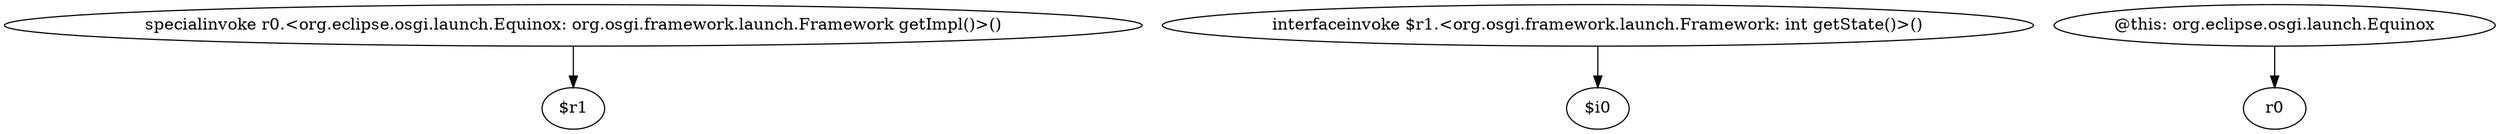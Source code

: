 digraph g {
0[label="specialinvoke r0.<org.eclipse.osgi.launch.Equinox: org.osgi.framework.launch.Framework getImpl()>()"]
1[label="$r1"]
0->1[label=""]
2[label="interfaceinvoke $r1.<org.osgi.framework.launch.Framework: int getState()>()"]
3[label="$i0"]
2->3[label=""]
4[label="@this: org.eclipse.osgi.launch.Equinox"]
5[label="r0"]
4->5[label=""]
}